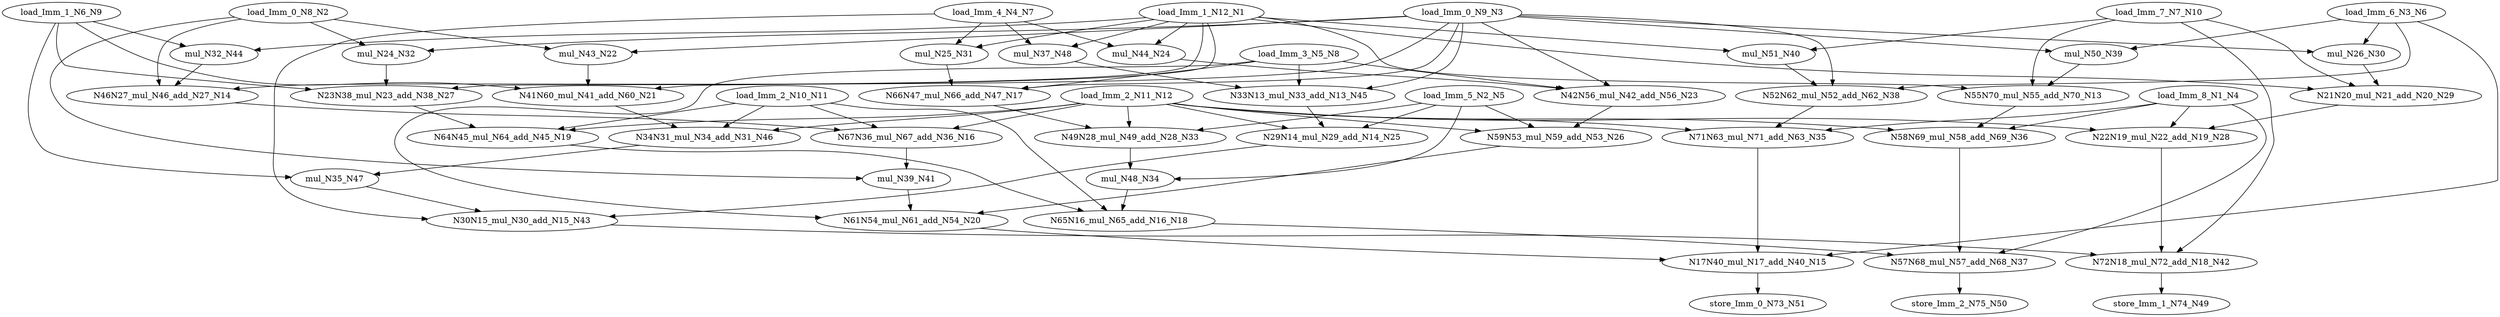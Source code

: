 digraph graphname {
N49 [color="black", label="store_Imm_1_N74_N49"];
N48 [color="black", label="mul_N37_N48"];
N41 [color="black", label="mul_N39_N41"];
N40 [color="black", label="mul_N51_N40"];
N43 [color="black", label="N30N15_mul_N30_add_N15_N43"];
N42 [color="black", label="N72N18_mul_N72_add_N18_N42"];
N45 [color="black", label="N33N13_mul_N33_add_N13_N45"];
N44 [color="black", label="mul_N32_N44"];
N47 [color="black", label="mul_N35_N47"];
N46 [color="black", label="N34N31_mul_N34_add_N31_N46"];
N29 [color="black", label="N21N20_mul_N21_add_N20_N29"];
N28 [color="black", label="N22N19_mul_N22_add_N19_N28"];
N23 [color="black", label="N42N56_mul_N42_add_N56_N23"];
N22 [color="black", label="mul_N43_N22"];
N21 [color="black", label="N41N60_mul_N41_add_N60_N21"];
N20 [color="black", label="N61N54_mul_N61_add_N54_N20"];
N27 [color="black", label="N23N38_mul_N23_add_N38_N27"];
N26 [color="black", label="N59N53_mul_N59_add_N53_N26"];
N25 [color="black", label="N29N14_mul_N29_add_N14_N25"];
N24 [color="black", label="mul_N44_N24"];
N8 [color="black", label="load_Imm_3_N5_N8"];
N9 [color="black", label="load_Imm_1_N6_N9"];
N1 [color="black", label="load_Imm_1_N12_N1"];
N2 [color="black", label="load_Imm_0_N8_N2"];
N3 [color="black", label="load_Imm_0_N9_N3"];
N4 [color="black", label="load_Imm_8_N1_N4"];
N5 [color="black", label="load_Imm_5_N2_N5"];
N6 [color="black", label="load_Imm_6_N3_N6"];
N7 [color="black", label="load_Imm_4_N4_N7"];
N12 [color="black", label="load_Imm_2_N11_N12"];
N13 [color="black", label="N55N70_mul_N55_add_N70_N13"];
N10 [color="black", label="load_Imm_7_N7_N10"];
N11 [color="black", label="load_Imm_2_N10_N11"];
N16 [color="black", label="N67N36_mul_N67_add_N36_N16"];
N17 [color="black", label="N66N47_mul_N66_add_N47_N17"];
N14 [color="black", label="N46N27_mul_N46_add_N27_N14"];
N15 [color="black", label="N17N40_mul_N17_add_N40_N15"];
N18 [color="black", label="N65N16_mul_N65_add_N16_N18"];
N19 [color="black", label="N64N45_mul_N64_add_N45_N19"];
N50 [color="black", label="store_Imm_2_N75_N50"];
N51 [color="black", label="store_Imm_0_N73_N51"];
N38 [color="black", label="N52N62_mul_N52_add_N62_N38"];
N39 [color="black", label="mul_N50_N39"];
N30 [color="black", label="mul_N26_N30"];
N31 [color="black", label="mul_N25_N31"];
N32 [color="black", label="mul_N24_N32"];
N33 [color="black", label="N49N28_mul_N49_add_N28_N33"];
N34 [color="black", label="mul_N48_N34"];
N35 [color="black", label="N71N63_mul_N71_add_N63_N35"];
N36 [color="black", label="N58N69_mul_N58_add_N69_N36"];
N37 [color="black", label="N57N68_mul_N57_add_N68_N37"];
N48 -> N45;
N41 -> N20;
N40 -> N38;
N43 -> N42;
N42 -> N49;
N45 -> N25;
N44 -> N14;
N47 -> N43;
N46 -> N47;
N29 -> N28;
N28 -> N42;
N23 -> N26;
N22 -> N21;
N21 -> N46;
N20 -> N15;
N27 -> N19;
N26 -> N20;
N25 -> N43;
N24 -> N23;
N8 -> N20;
N8 -> N17;
N8 -> N23;
N8 -> N45;
N9 -> N21;
N9 -> N44;
N9 -> N47;
N9 -> N27;
N1 -> N44;
N1 -> N27;
N1 -> N48;
N1 -> N29;
N1 -> N13;
N1 -> N31;
N1 -> N21;
N1 -> N40;
N1 -> N24;
N2 -> N32;
N2 -> N41;
N2 -> N14;
N2 -> N22;
N3 -> N39;
N3 -> N30;
N3 -> N14;
N3 -> N38;
N3 -> N22;
N3 -> N17;
N3 -> N45;
N3 -> N23;
N3 -> N32;
N4 -> N36;
N4 -> N37;
N4 -> N35;
N4 -> N28;
N5 -> N34;
N5 -> N26;
N5 -> N25;
N5 -> N33;
N6 -> N39;
N6 -> N15;
N6 -> N38;
N6 -> N30;
N7 -> N31;
N7 -> N24;
N7 -> N43;
N7 -> N48;
N12 -> N28;
N12 -> N33;
N12 -> N26;
N12 -> N16;
N12 -> N35;
N12 -> N19;
N12 -> N25;
N12 -> N36;
N12 -> N46;
N13 -> N36;
N10 -> N13;
N10 -> N29;
N10 -> N40;
N10 -> N42;
N11 -> N18;
N11 -> N16;
N11 -> N46;
N11 -> N19;
N16 -> N41;
N17 -> N33;
N14 -> N16;
N15 -> N51;
N18 -> N37;
N19 -> N18;
N38 -> N35;
N39 -> N13;
N30 -> N29;
N31 -> N17;
N32 -> N27;
N33 -> N34;
N34 -> N18;
N35 -> N15;
N36 -> N37;
N37 -> N50;
}
